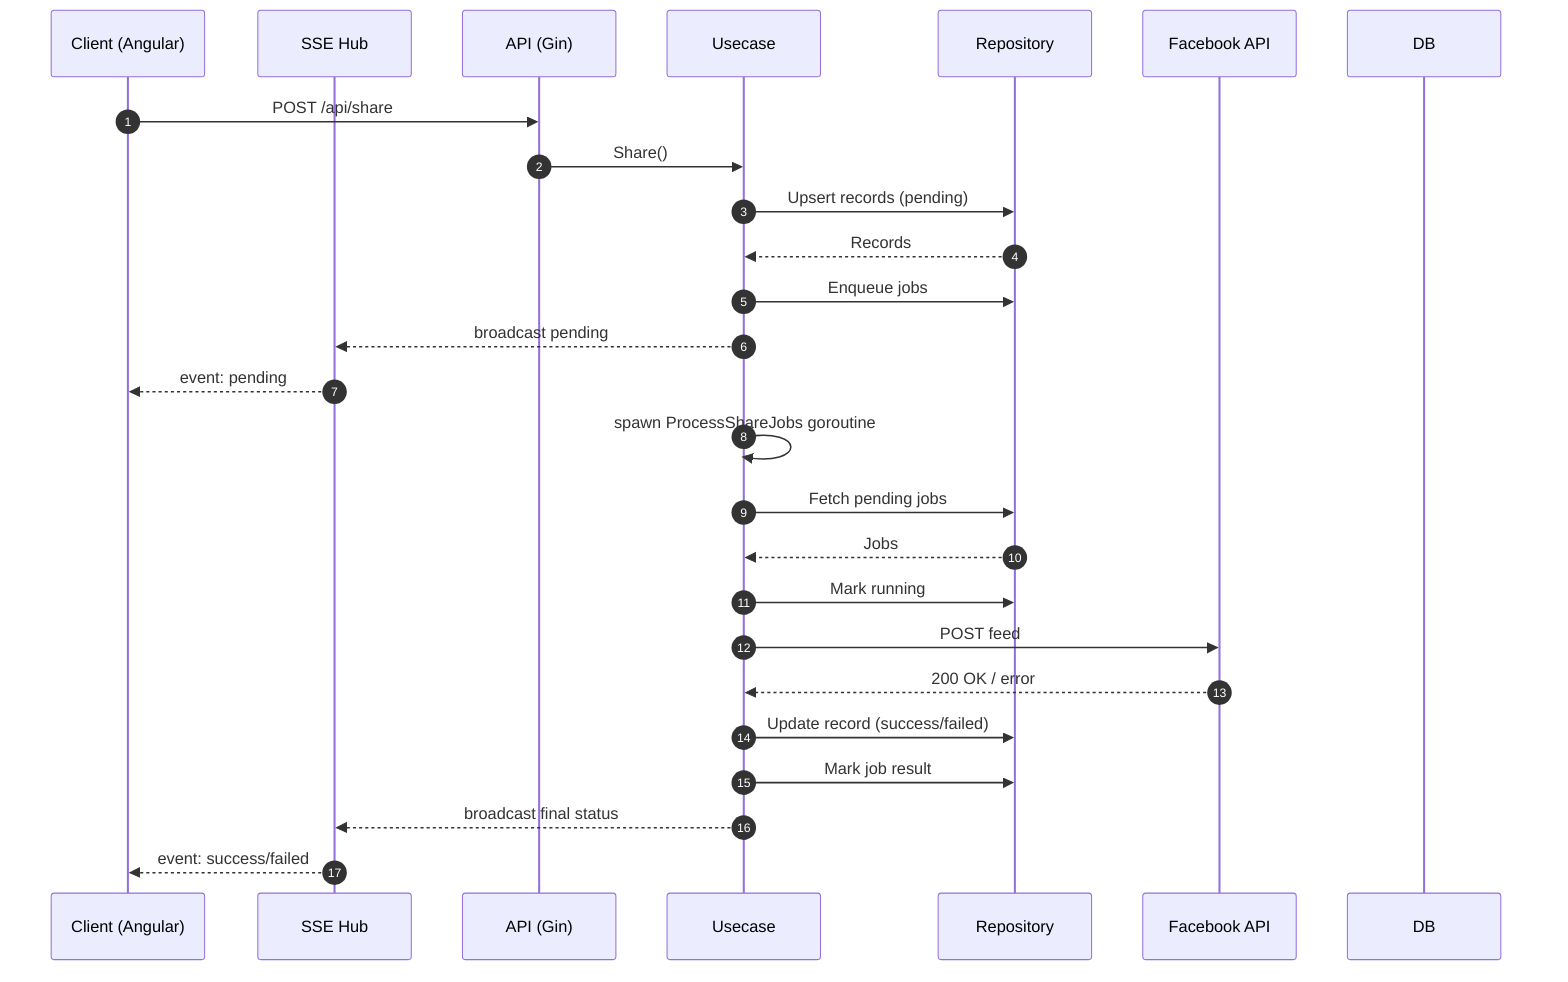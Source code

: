 %% Mermaid sequence diagram for share flow
sequenceDiagram
  autonumber
  participant C as Client (Angular)
  participant S as SSE Hub
  participant A as API (Gin)
  participant U as Usecase
  participant R as Repository
  participant F as Facebook API
  participant D as DB
  C->>A: POST /api/share
  A->>U: Share()
  U->>R: Upsert records (pending)
  R-->>U: Records
  U->>R: Enqueue jobs
  U-->>S: broadcast pending
  S-->>C: event: pending
  U->>U: spawn ProcessShareJobs goroutine
  U->>R: Fetch pending jobs
  R-->>U: Jobs
  U->>R: Mark running
  U->>F: POST feed
  F-->>U: 200 OK / error
  U->>R: Update record (success/failed)
  U->>R: Mark job result
  U-->>S: broadcast final status
  S-->>C: event: success/failed